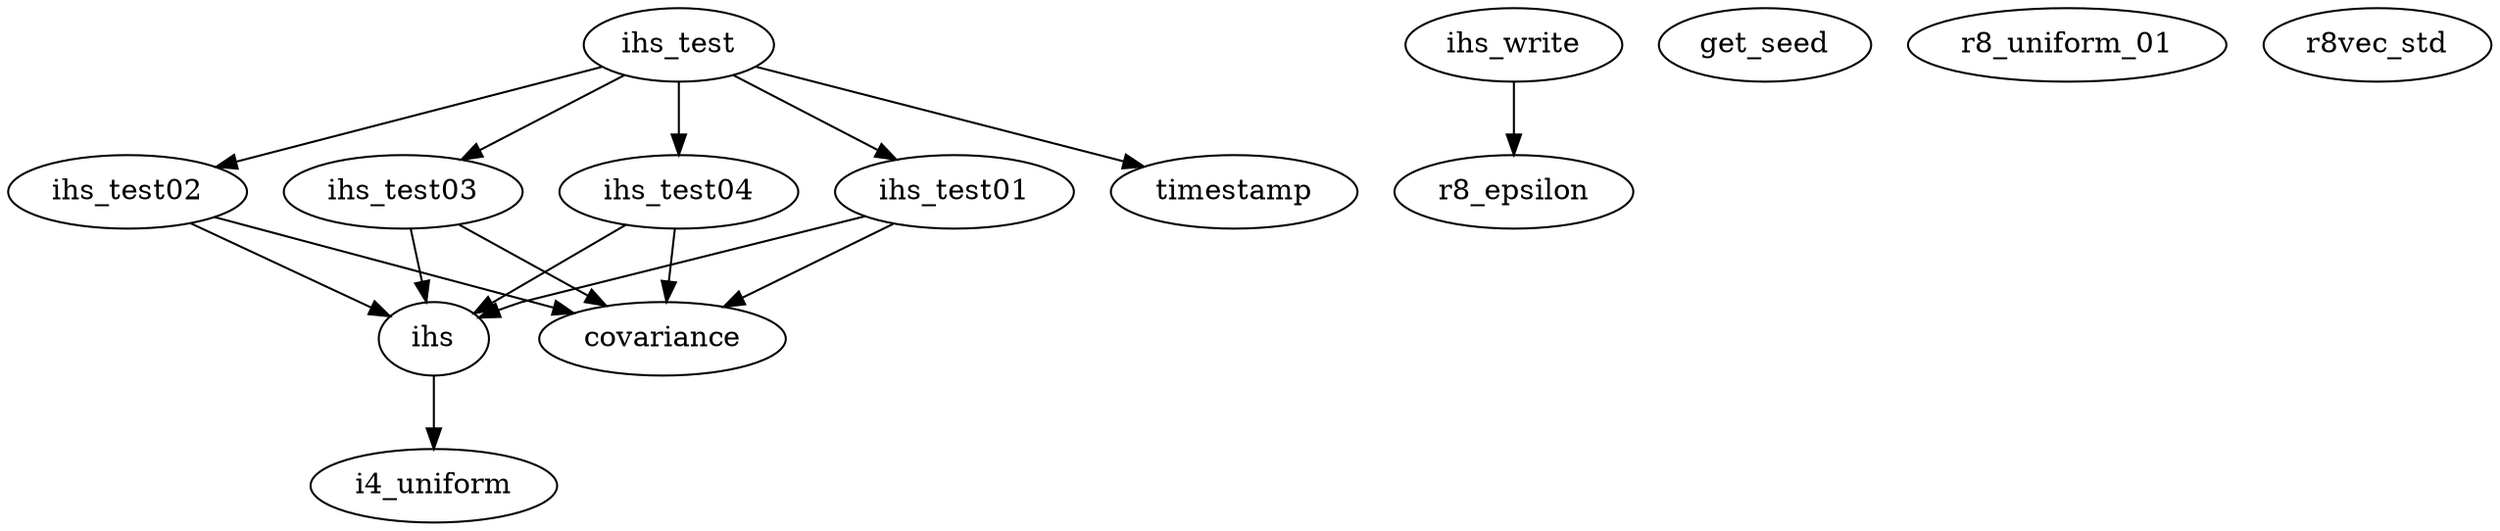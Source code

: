/* Created by mdot for Matlab */
digraph m2html {
  ihs -> i4_uniform;
  ihs_test -> ihs_test01;
  ihs_test -> ihs_test02;
  ihs_test -> ihs_test03;
  ihs_test -> ihs_test04;
  ihs_test -> timestamp;
  ihs_test01 -> covariance;
  ihs_test01 -> ihs;
  ihs_test02 -> covariance;
  ihs_test02 -> ihs;
  ihs_test03 -> covariance;
  ihs_test03 -> ihs;
  ihs_test04 -> covariance;
  ihs_test04 -> ihs;
  ihs_write -> r8_epsilon;

  covariance [URL="covariance.html"];
  get_seed [URL="get_seed.html"];
  i4_uniform [URL="i4_uniform.html"];
  ihs [URL="ihs.html"];
  ihs_test [URL="ihs_test.html"];
  ihs_test01 [URL="ihs_test01.html"];
  ihs_test02 [URL="ihs_test02.html"];
  ihs_test03 [URL="ihs_test03.html"];
  ihs_test04 [URL="ihs_test04.html"];
  ihs_write [URL="ihs_write.html"];
  r8_epsilon [URL="r8_epsilon.html"];
  r8_uniform_01 [URL="r8_uniform_01.html"];
  r8vec_std [URL="r8vec_std.html"];
  timestamp [URL="timestamp.html"];
}